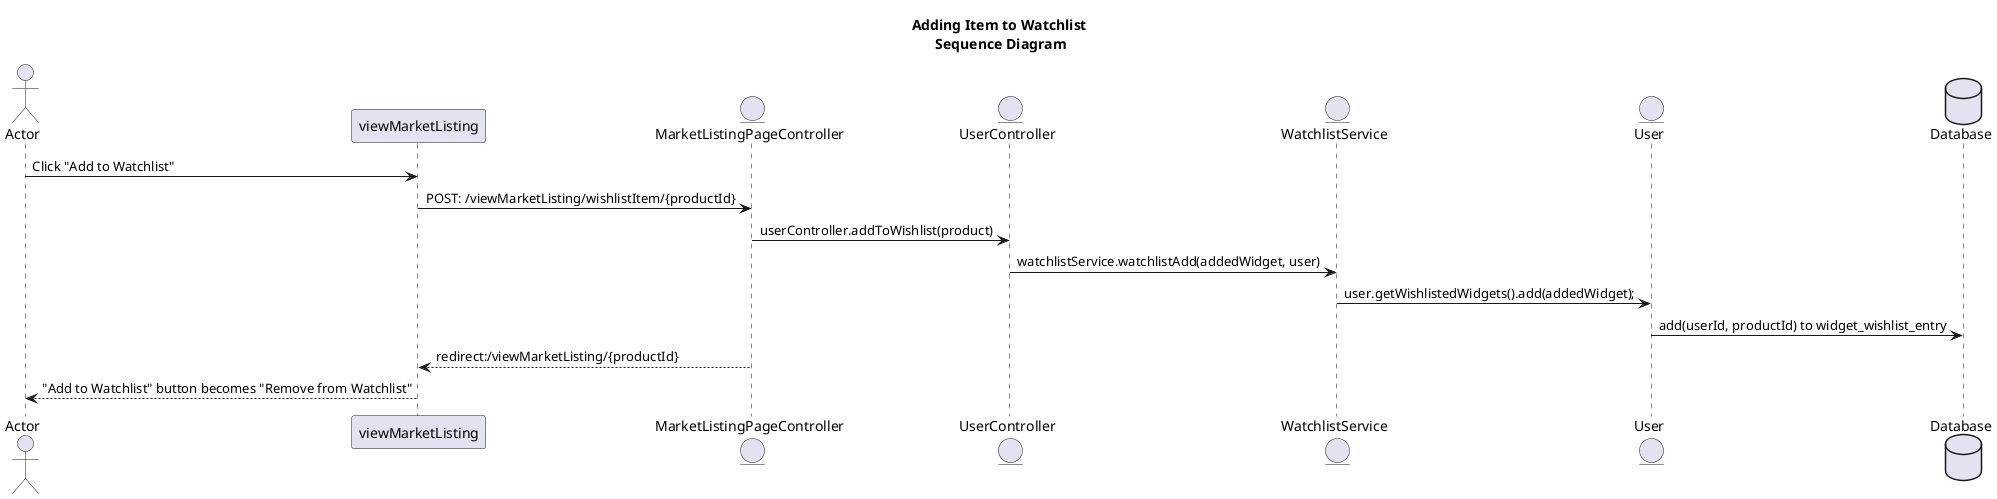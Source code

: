 @startuml

title          Adding Item to Watchlist \nSequence Diagram

actor          Actor                            as actor
participant    viewMarketListing                as viewMarketListing
entity         MarketListingPageController      as marketListController
entity         UserController                   as userController
entity         WatchlistService                 as watchlistService
entity         User                             as user
database       Database                         as database

actor                  ->     viewMarketListing       : Click "Add to Watchlist"
viewMarketListing      ->     marketListController    : POST: /viewMarketListing/wishlistItem/{productId}
marketListController   ->     userController          : userController.addToWishlist(product)
userController         ->     watchlistService        : watchlistService.watchlistAdd(addedWidget, user)
watchlistService       ->     user                    : user.getWishlistedWidgets().add(addedWidget);
user                   ->     database                : add(userId, productId) to widget_wishlist_entry
marketListController   -->    viewMarketListing       : redirect:/viewMarketListing/{productId}
viewMarketListing      -->    actor                   : "Add to Watchlist" button becomes "Remove from Watchlist"

@enduml